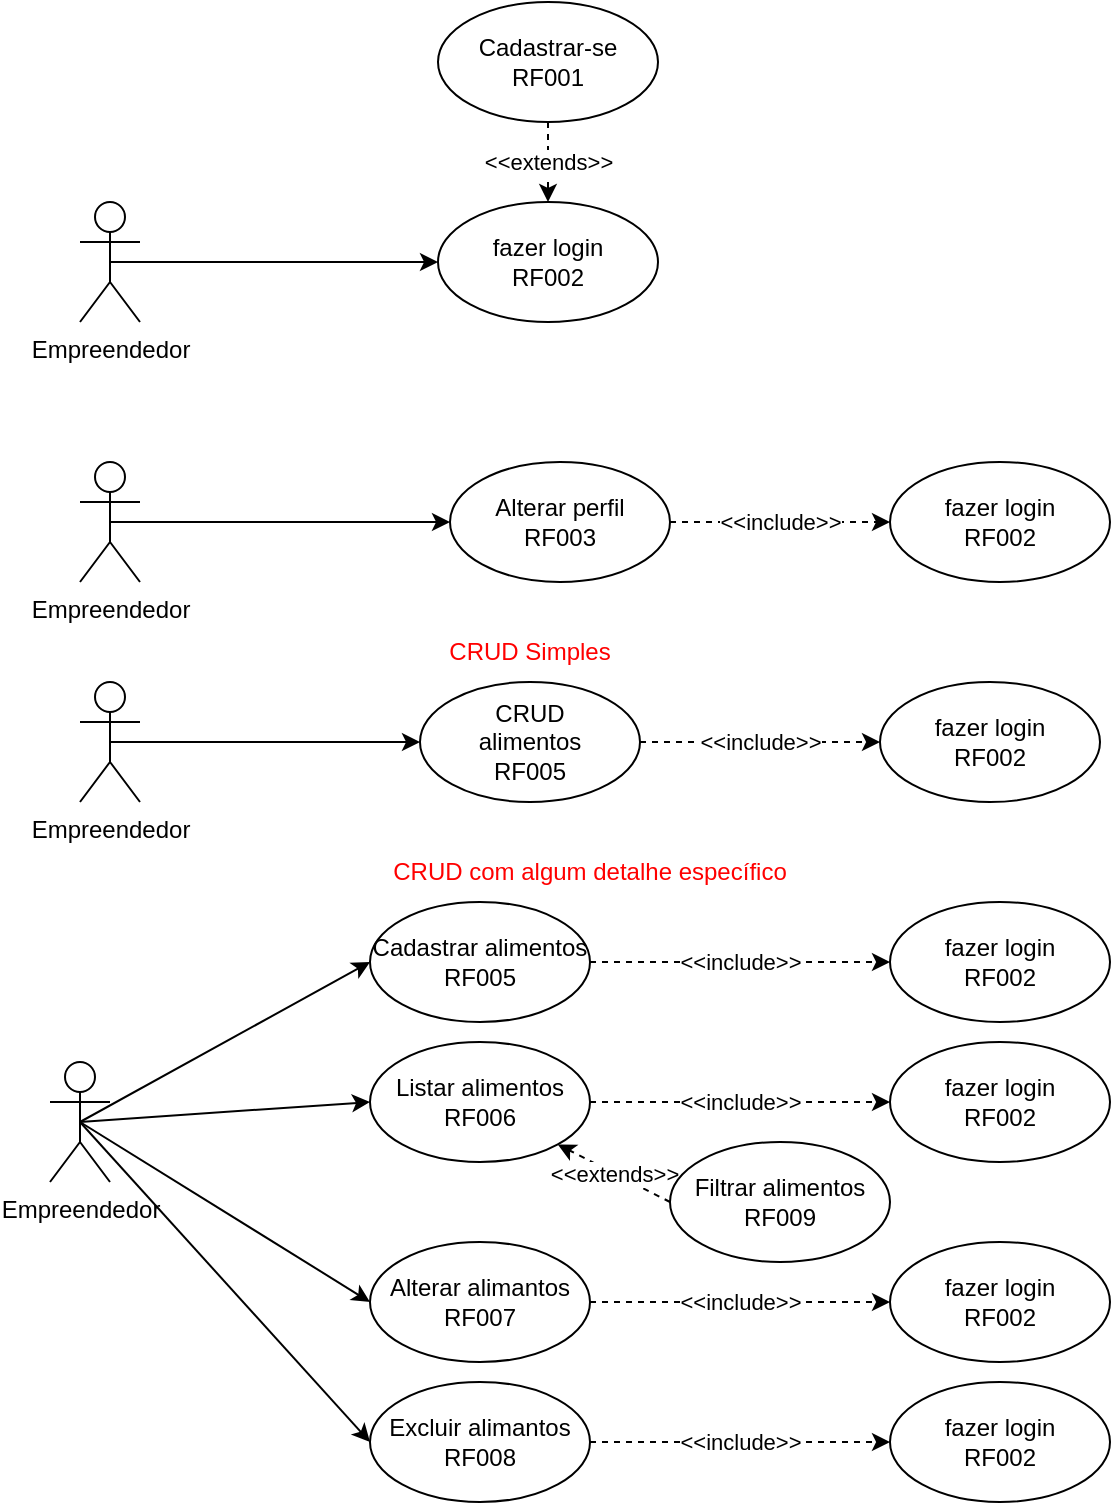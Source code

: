 <mxfile version="14.6.0" type="device"><diagram id="EtXDAeJ0VYgMHvPGsNIc" name="Page-1"><mxGraphModel dx="868" dy="450" grid="1" gridSize="10" guides="1" tooltips="1" connect="1" arrows="1" fold="1" page="1" pageScale="1" pageWidth="827" pageHeight="1169" math="0" shadow="0"><root><mxCell id="0"/><mxCell id="1" parent="0"/><mxCell id="V_8uHSEo1jE6rHNm3VIU-4" style="rounded=0;orthogonalLoop=1;jettySize=auto;html=1;exitX=0.5;exitY=0.5;exitDx=0;exitDy=0;exitPerimeter=0;entryX=0;entryY=0.5;entryDx=0;entryDy=0;" parent="1" source="V_8uHSEo1jE6rHNm3VIU-1" target="V_8uHSEo1jE6rHNm3VIU-3" edge="1"><mxGeometry relative="1" as="geometry"/></mxCell><mxCell id="V_8uHSEo1jE6rHNm3VIU-1" value="Empreendedor" style="shape=umlActor;verticalLabelPosition=bottom;verticalAlign=top;html=1;outlineConnect=0;" parent="1" vertex="1"><mxGeometry x="125" y="160" width="30" height="60" as="geometry"/></mxCell><mxCell id="V_8uHSEo1jE6rHNm3VIU-2" value="Cadastrar-se&lt;br&gt;RF001" style="ellipse;whiteSpace=wrap;html=1;" parent="1" vertex="1"><mxGeometry x="304" y="60" width="110" height="60" as="geometry"/></mxCell><mxCell id="V_8uHSEo1jE6rHNm3VIU-5" value="&amp;lt;&amp;lt;extends&amp;gt;&amp;gt;" style="edgeStyle=none;rounded=0;orthogonalLoop=1;jettySize=auto;html=1;entryX=0.5;entryY=0;entryDx=0;entryDy=0;dashed=1;exitX=0.5;exitY=1;exitDx=0;exitDy=0;" parent="1" source="V_8uHSEo1jE6rHNm3VIU-2" target="V_8uHSEo1jE6rHNm3VIU-3" edge="1"><mxGeometry relative="1" as="geometry"><mxPoint x="404" y="110" as="sourcePoint"/></mxGeometry></mxCell><mxCell id="V_8uHSEo1jE6rHNm3VIU-3" value="fazer login&lt;br&gt;RF002" style="ellipse;whiteSpace=wrap;html=1;" parent="1" vertex="1"><mxGeometry x="304" y="160" width="110" height="60" as="geometry"/></mxCell><mxCell id="X-p7AwaGkYppwL_ERPye-1" style="rounded=0;orthogonalLoop=1;jettySize=auto;html=1;exitX=0.5;exitY=0.5;exitDx=0;exitDy=0;exitPerimeter=0;entryX=0;entryY=0.5;entryDx=0;entryDy=0;" edge="1" parent="1" source="V_8uHSEo1jE6rHNm3VIU-7" target="V_8uHSEo1jE6rHNm3VIU-18"><mxGeometry relative="1" as="geometry"/></mxCell><mxCell id="X-p7AwaGkYppwL_ERPye-2" style="edgeStyle=none;rounded=0;orthogonalLoop=1;jettySize=auto;html=1;entryX=0;entryY=0.5;entryDx=0;entryDy=0;exitX=0.5;exitY=0.5;exitDx=0;exitDy=0;exitPerimeter=0;" edge="1" parent="1" source="V_8uHSEo1jE6rHNm3VIU-7" target="V_8uHSEo1jE6rHNm3VIU-19"><mxGeometry relative="1" as="geometry"><mxPoint x="250" y="660" as="sourcePoint"/></mxGeometry></mxCell><mxCell id="X-p7AwaGkYppwL_ERPye-3" style="edgeStyle=none;rounded=0;orthogonalLoop=1;jettySize=auto;html=1;exitX=0.5;exitY=0.5;exitDx=0;exitDy=0;exitPerimeter=0;entryX=0;entryY=0.5;entryDx=0;entryDy=0;" edge="1" parent="1" source="V_8uHSEo1jE6rHNm3VIU-7" target="V_8uHSEo1jE6rHNm3VIU-20"><mxGeometry relative="1" as="geometry"/></mxCell><mxCell id="X-p7AwaGkYppwL_ERPye-4" style="edgeStyle=none;rounded=0;orthogonalLoop=1;jettySize=auto;html=1;exitX=0.5;exitY=0.5;exitDx=0;exitDy=0;exitPerimeter=0;entryX=0;entryY=0.5;entryDx=0;entryDy=0;" edge="1" parent="1" source="V_8uHSEo1jE6rHNm3VIU-7" target="V_8uHSEo1jE6rHNm3VIU-21"><mxGeometry relative="1" as="geometry"/></mxCell><mxCell id="V_8uHSEo1jE6rHNm3VIU-7" value="Empreendedor" style="shape=umlActor;verticalLabelPosition=bottom;verticalAlign=top;html=1;outlineConnect=0;" parent="1" vertex="1"><mxGeometry x="110" y="590" width="30" height="60" as="geometry"/></mxCell><mxCell id="V_8uHSEo1jE6rHNm3VIU-8" value="fazer login&lt;br&gt;RF002" style="ellipse;whiteSpace=wrap;html=1;" parent="1" vertex="1"><mxGeometry x="530" y="290" width="110" height="60" as="geometry"/></mxCell><mxCell id="V_8uHSEo1jE6rHNm3VIU-12" value="&amp;lt;&amp;lt;include&amp;gt;&amp;gt;" style="edgeStyle=none;rounded=0;orthogonalLoop=1;jettySize=auto;html=1;exitX=1;exitY=0.5;exitDx=0;exitDy=0;entryX=0;entryY=0.5;entryDx=0;entryDy=0;dashed=1;" parent="1" source="V_8uHSEo1jE6rHNm3VIU-10" target="V_8uHSEo1jE6rHNm3VIU-8" edge="1"><mxGeometry relative="1" as="geometry"/></mxCell><mxCell id="V_8uHSEo1jE6rHNm3VIU-10" value="Alterar perfil&lt;br&gt;RF003" style="ellipse;whiteSpace=wrap;html=1;" parent="1" vertex="1"><mxGeometry x="310" y="290" width="110" height="60" as="geometry"/></mxCell><mxCell id="V_8uHSEo1jE6rHNm3VIU-26" value="&amp;lt;&amp;lt;include&amp;gt;&amp;gt;" style="edgeStyle=none;rounded=0;orthogonalLoop=1;jettySize=auto;html=1;exitX=1;exitY=0.5;exitDx=0;exitDy=0;entryX=0;entryY=0.5;entryDx=0;entryDy=0;dashed=1;" parent="1" source="V_8uHSEo1jE6rHNm3VIU-18" target="V_8uHSEo1jE6rHNm3VIU-24" edge="1"><mxGeometry relative="1" as="geometry"/></mxCell><mxCell id="V_8uHSEo1jE6rHNm3VIU-18" value="Cadastrar alimentos&lt;br&gt;RF005" style="ellipse;whiteSpace=wrap;html=1;" parent="1" vertex="1"><mxGeometry x="270" y="510" width="110" height="60" as="geometry"/></mxCell><mxCell id="X-p7AwaGkYppwL_ERPye-30" value="&amp;lt;&amp;lt;include&amp;gt;&amp;gt;" style="edgeStyle=none;rounded=0;orthogonalLoop=1;jettySize=auto;html=1;exitX=1;exitY=0.5;exitDx=0;exitDy=0;entryX=0;entryY=0.5;entryDx=0;entryDy=0;dashed=1;" edge="1" parent="1" source="V_8uHSEo1jE6rHNm3VIU-19" target="X-p7AwaGkYppwL_ERPye-27"><mxGeometry relative="1" as="geometry"/></mxCell><mxCell id="V_8uHSEo1jE6rHNm3VIU-19" value="Listar alimentos&lt;br&gt;RF006" style="ellipse;whiteSpace=wrap;html=1;" parent="1" vertex="1"><mxGeometry x="270" y="580" width="110" height="60" as="geometry"/></mxCell><mxCell id="V_8uHSEo1jE6rHNm3VIU-20" value="Alterar alimantos&lt;br&gt;RF007" style="ellipse;whiteSpace=wrap;html=1;" parent="1" vertex="1"><mxGeometry x="270" y="680" width="110" height="60" as="geometry"/></mxCell><mxCell id="V_8uHSEo1jE6rHNm3VIU-21" value="Excluir alimantos&lt;br&gt;RF008" style="ellipse;whiteSpace=wrap;html=1;" parent="1" vertex="1"><mxGeometry x="270" y="750" width="110" height="60" as="geometry"/></mxCell><mxCell id="V_8uHSEo1jE6rHNm3VIU-24" value="fazer login&lt;br&gt;RF002" style="ellipse;whiteSpace=wrap;html=1;" parent="1" vertex="1"><mxGeometry x="530" y="510" width="110" height="60" as="geometry"/></mxCell><mxCell id="X-p7AwaGkYppwL_ERPye-33" value="&amp;lt;&amp;lt;extends&amp;gt;&amp;gt;" style="edgeStyle=none;rounded=0;orthogonalLoop=1;jettySize=auto;html=1;exitX=0;exitY=0.5;exitDx=0;exitDy=0;entryX=1;entryY=1;entryDx=0;entryDy=0;dashed=1;fontColor=#000000;" edge="1" parent="1" source="V_8uHSEo1jE6rHNm3VIU-22" target="V_8uHSEo1jE6rHNm3VIU-19"><mxGeometry relative="1" as="geometry"/></mxCell><mxCell id="V_8uHSEo1jE6rHNm3VIU-22" value="Filtrar alimentos&lt;br&gt;RF009" style="ellipse;whiteSpace=wrap;html=1;" parent="1" vertex="1"><mxGeometry x="420" y="630" width="110" height="60" as="geometry"/></mxCell><mxCell id="X-p7AwaGkYppwL_ERPye-6" style="edgeStyle=none;rounded=0;orthogonalLoop=1;jettySize=auto;html=1;exitX=0.5;exitY=0.5;exitDx=0;exitDy=0;exitPerimeter=0;entryX=0;entryY=0.5;entryDx=0;entryDy=0;" edge="1" parent="1" source="X-p7AwaGkYppwL_ERPye-5" target="V_8uHSEo1jE6rHNm3VIU-10"><mxGeometry relative="1" as="geometry"/></mxCell><mxCell id="X-p7AwaGkYppwL_ERPye-5" value="Empreendedor" style="shape=umlActor;verticalLabelPosition=bottom;verticalAlign=top;html=1;outlineConnect=0;" vertex="1" parent="1"><mxGeometry x="125" y="290" width="30" height="60" as="geometry"/></mxCell><mxCell id="X-p7AwaGkYppwL_ERPye-7" style="rounded=0;orthogonalLoop=1;jettySize=auto;html=1;exitX=0.5;exitY=0.5;exitDx=0;exitDy=0;exitPerimeter=0;entryX=0;entryY=0.5;entryDx=0;entryDy=0;" edge="1" source="X-p7AwaGkYppwL_ERPye-11" target="X-p7AwaGkYppwL_ERPye-13" parent="1"><mxGeometry relative="1" as="geometry"/></mxCell><mxCell id="X-p7AwaGkYppwL_ERPye-11" value="Empreendedor" style="shape=umlActor;verticalLabelPosition=bottom;verticalAlign=top;html=1;outlineConnect=0;" vertex="1" parent="1"><mxGeometry x="125" y="400" width="30" height="60" as="geometry"/></mxCell><mxCell id="X-p7AwaGkYppwL_ERPye-12" value="&amp;lt;&amp;lt;include&amp;gt;&amp;gt;" style="edgeStyle=none;rounded=0;orthogonalLoop=1;jettySize=auto;html=1;exitX=1;exitY=0.5;exitDx=0;exitDy=0;dashed=1;entryX=0;entryY=0.5;entryDx=0;entryDy=0;" edge="1" source="X-p7AwaGkYppwL_ERPye-13" target="X-p7AwaGkYppwL_ERPye-21" parent="1"><mxGeometry relative="1" as="geometry"><mxPoint x="555" y="430" as="targetPoint"/></mxGeometry></mxCell><mxCell id="X-p7AwaGkYppwL_ERPye-13" value="CRUD&lt;br&gt;alimentos&lt;br&gt;RF005" style="ellipse;whiteSpace=wrap;html=1;" vertex="1" parent="1"><mxGeometry x="295" y="400" width="110" height="60" as="geometry"/></mxCell><mxCell id="X-p7AwaGkYppwL_ERPye-21" value="fazer login&lt;br&gt;RF002" style="ellipse;whiteSpace=wrap;html=1;" vertex="1" parent="1"><mxGeometry x="525" y="400" width="110" height="60" as="geometry"/></mxCell><mxCell id="X-p7AwaGkYppwL_ERPye-23" value="CRUD Simples" style="text;html=1;strokeColor=none;fillColor=none;align=center;verticalAlign=middle;whiteSpace=wrap;rounded=0;fontColor=#FF0000;" vertex="1" parent="1"><mxGeometry x="300" y="380" width="100" height="10" as="geometry"/></mxCell><mxCell id="X-p7AwaGkYppwL_ERPye-24" value="CRUD com algum detalhe específico" style="text;html=1;strokeColor=none;fillColor=none;align=center;verticalAlign=middle;whiteSpace=wrap;rounded=0;labelBackgroundColor=#ffffff;fontColor=#FF0000;" vertex="1" parent="1"><mxGeometry x="275" y="490" width="210" height="10" as="geometry"/></mxCell><mxCell id="X-p7AwaGkYppwL_ERPye-27" value="fazer login&lt;br&gt;RF002" style="ellipse;whiteSpace=wrap;html=1;" vertex="1" parent="1"><mxGeometry x="530" y="580" width="110" height="60" as="geometry"/></mxCell><mxCell id="X-p7AwaGkYppwL_ERPye-28" value="fazer login&lt;br&gt;RF002" style="ellipse;whiteSpace=wrap;html=1;" vertex="1" parent="1"><mxGeometry x="530" y="680" width="110" height="60" as="geometry"/></mxCell><mxCell id="X-p7AwaGkYppwL_ERPye-29" value="fazer login&lt;br&gt;RF002" style="ellipse;whiteSpace=wrap;html=1;" vertex="1" parent="1"><mxGeometry x="530" y="750" width="110" height="60" as="geometry"/></mxCell><mxCell id="X-p7AwaGkYppwL_ERPye-31" value="&amp;lt;&amp;lt;include&amp;gt;&amp;gt;" style="edgeStyle=none;rounded=0;orthogonalLoop=1;jettySize=auto;html=1;exitX=1;exitY=0.5;exitDx=0;exitDy=0;entryX=0;entryY=0.5;entryDx=0;entryDy=0;dashed=1;" edge="1" parent="1" source="V_8uHSEo1jE6rHNm3VIU-20" target="X-p7AwaGkYppwL_ERPye-28"><mxGeometry relative="1" as="geometry"/></mxCell><mxCell id="X-p7AwaGkYppwL_ERPye-32" value="&amp;lt;&amp;lt;include&amp;gt;&amp;gt;" style="edgeStyle=none;rounded=0;orthogonalLoop=1;jettySize=auto;html=1;exitX=1;exitY=0.5;exitDx=0;exitDy=0;entryX=0;entryY=0.5;entryDx=0;entryDy=0;dashed=1;" edge="1" parent="1" source="V_8uHSEo1jE6rHNm3VIU-21" target="X-p7AwaGkYppwL_ERPye-29"><mxGeometry relative="1" as="geometry"/></mxCell></root></mxGraphModel></diagram></mxfile>